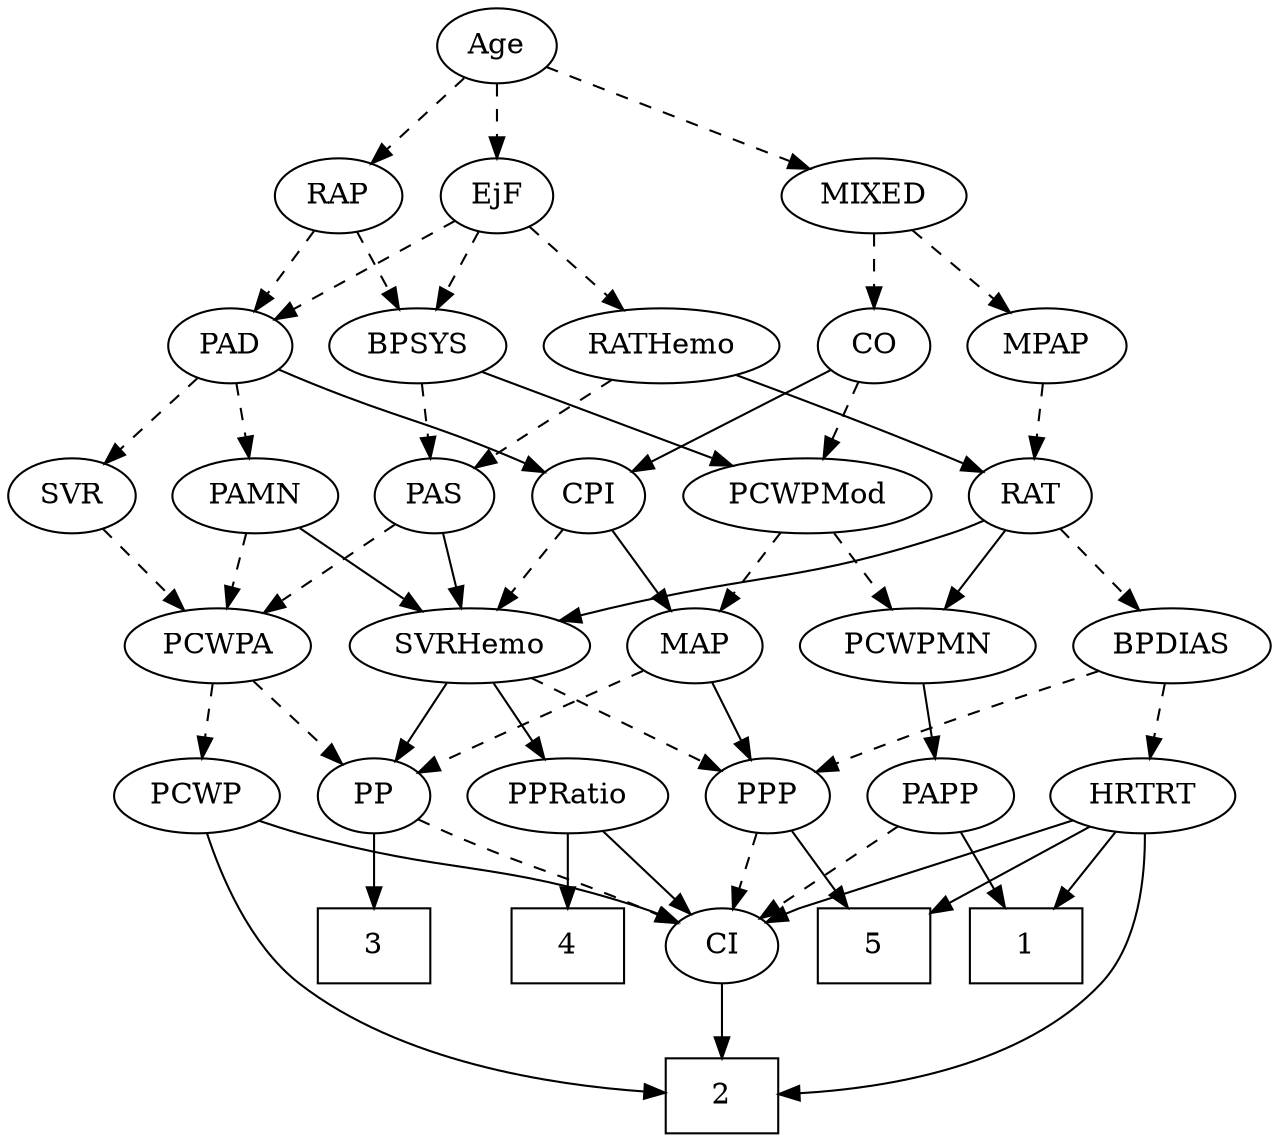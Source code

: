 strict digraph {
	graph [bb="0,0,555.19,540"];
	node [label="\N"];
	1	[height=0.5,
		pos="105.25,90",
		shape=box,
		width=0.75];
	2	[height=0.5,
		pos="249.25,18",
		shape=box,
		width=0.75];
	3	[height=0.5,
		pos="393.25,90",
		shape=box,
		width=0.75];
	4	[height=0.5,
		pos="321.25,90",
		shape=box,
		width=0.75];
	5	[height=0.5,
		pos="177.25,90",
		shape=box,
		width=0.75];
	Age	[height=0.5,
		pos="334.25,522",
		width=0.75];
	EjF	[height=0.5,
		pos="334.25,450",
		width=0.75];
	Age -> EjF	[pos="e,334.25,468.1 334.25,503.7 334.25,495.98 334.25,486.71 334.25,478.11",
		style=dashed];
	RAP	[height=0.5,
		pos="407.25,450",
		width=0.77632];
	Age -> RAP	[pos="e,392.25,465.38 349.02,506.83 359.34,496.94 373.31,483.55 384.97,472.36",
		style=dashed];
	MIXED	[height=0.5,
		pos="172.25,450",
		width=1.1193];
	Age -> MIXED	[pos="e,200.13,463.05 312.06,511.41 285.67,500.01 241.22,480.8 209.52,467.11",
		style=dashed];
	BPSYS	[height=0.5,
		pos="371.25,378",
		width=1.0471];
	EjF -> BPSYS	[pos="e,362.45,395.63 342.83,432.76 347.25,424.4 352.74,414.02 357.71,404.61",
		style=dashed];
	PAD	[height=0.5,
		pos="455.25,378",
		width=0.79437];
	EjF -> PAD	[pos="e,434.74,390.87 353.96,437.6 373.5,426.29 403.66,408.84 426,395.92",
		style=dashed];
	RATHemo	[height=0.5,
		pos="266.25,378",
		width=1.3721];
	EjF -> RATHemo	[pos="e,281.98,395.2 320.16,434.5 311.2,425.28 299.41,413.14 289.13,402.56",
		style=dashed];
	RAP -> BPSYS	[pos="e,379.8,395.63 398.9,432.76 394.6,424.4 389.25,414.02 384.42,404.61",
		style=dashed];
	RAP -> PAD	[pos="e,444.4,394.82 418.14,433.12 424.21,424.26 431.91,413.04 438.71,403.12",
		style=dashed];
	MPAP	[height=0.5,
		pos="92.246,378",
		width=0.97491];
	MIXED -> MPAP	[pos="e,109.4,394.01 154.49,433.46 143.47,423.82 129.13,411.28 117,400.66",
		style=dashed];
	CO	[height=0.5,
		pos="172.25,378",
		width=0.75];
	MIXED -> CO	[pos="e,172.25,396.1 172.25,431.7 172.25,423.98 172.25,414.71 172.25,406.11",
		style=dashed];
	RAT	[height=0.5,
		pos="98.246,306",
		width=0.75827];
	MPAP -> RAT	[pos="e,96.78,324.1 93.729,359.7 94.391,351.98 95.185,342.71 95.922,334.11",
		style=dashed];
	PAS	[height=0.5,
		pos="364.25,306",
		width=0.75];
	BPSYS -> PAS	[pos="e,365.96,324.1 369.52,359.7 368.74,351.98 367.82,342.71 366.96,334.11",
		style=dashed];
	PCWPMod	[height=0.5,
		pos="195.25,306",
		width=1.4443];
	BPSYS -> PCWPMod	[pos="e,227.94,320 342.97,365.75 314.4,354.39 269.94,336.71 237.25,323.71",
		style=solid];
	PAMN	[height=0.5,
		pos="445.25,306",
		width=1.011];
	PAD -> PAMN	[pos="e,447.71,324.28 452.83,360.05 451.72,352.35 450.39,343.03 449.16,334.36",
		style=dashed];
	CPI	[height=0.5,
		pos="292.25,306",
		width=0.75];
	PAD -> CPI	[pos="e,313.47,317.28 433.02,366.57 428.17,364.36 423.05,362.06 418.25,360 378.66,343 367.74,341.21 328.25,324 326.44,323.21 324.59,322.39 \
322.73,321.55",
		style=solid];
	SVR	[height=0.5,
		pos="527.25,306",
		width=0.77632];
	PAD -> SVR	[pos="e,512.35,321.49 470.16,362.5 480.2,352.73 493.62,339.69 504.93,328.7",
		style=dashed];
	CO -> CPI	[pos="e,272.4,318.58 192.06,365.44 211.52,354.09 241.4,336.66 263.47,323.78",
		style=solid];
	CO -> PCWPMod	[pos="e,189.57,324.28 177.81,360.05 180.4,352.18 183.54,342.62 186.44,333.79",
		style=dashed];
	PCWPA	[height=0.5,
		pos="460.25,234",
		width=1.1555];
	PAS -> PCWPA	[pos="e,439.75,249.94 381.85,292.16 395.77,282.01 415.49,267.64 431.66,255.84",
		style=dashed];
	SVRHemo	[height=0.5,
		pos="350.25,234",
		width=1.3902];
	PAS -> SVRHemo	[pos="e,353.7,252.28 360.86,288.05 359.32,280.35 357.45,271.03 355.72,262.36",
		style=solid];
	PAMN -> PCWPA	[pos="e,456.54,252.28 448.88,288.05 450.55,280.26 452.57,270.82 454.44,262.08",
		style=dashed];
	PAMN -> SVRHemo	[pos="e,371.22,250.46 425.56,290.5 412.3,280.72 394.56,267.65 379.63,256.65",
		style=solid];
	RATHemo -> PAS	[pos="e,346.48,319.69 288,361.46 302.84,350.86 322.58,336.76 338.25,325.57",
		style=dashed];
	RATHemo -> RAT	[pos="e,119.85,317.46 233.47,364.47 206.63,354.05 167.74,338.62 134.25,324 132.63,323.3 130.99,322.57 129.33,321.82",
		style=solid];
	CPI -> SVRHemo	[pos="e,336.47,251.63 304.83,289.81 312.19,280.93 321.66,269.5 330.04,259.39",
		style=dashed];
	MAP	[height=0.5,
		pos="251.25,234",
		width=0.84854];
	CPI -> MAP	[pos="e,260.7,251.15 282.74,288.76 277.72,280.19 271.45,269.49 265.83,259.9",
		style=solid];
	PCWPMN	[height=0.5,
		pos="152.25,234",
		width=1.3902];
	RAT -> PCWPMN	[pos="e,139.54,251.47 110.23,289.46 117.03,280.65 125.69,269.43 133.37,259.46",
		style=solid];
	RAT -> SVRHemo	[pos="e,312.88,246.1 119.25,294.15 124.09,291.91 129.28,289.72 134.25,288 201.9,264.58 221.94,269.92 291.25,252 295.08,251.01 299.05,249.95 \
303.03,248.85",
		style=solid];
	BPDIAS	[height=0.5,
		pos="42.246,234",
		width=1.1735];
	RAT -> BPDIAS	[pos="e,55.549,251.63 86.095,289.81 79.058,281.02 70.03,269.73 61.997,259.69",
		style=dashed];
	SVR -> PCWPA	[pos="e,475.37,250.8 513.04,290.15 504.14,280.85 492.48,268.67 482.38,258.12",
		style=dashed];
	PCWPMod -> PCWPMN	[pos="e,162.56,251.79 184.84,288.05 179.77,279.8 173.56,269.7 167.93,260.54",
		style=dashed];
	PCWPMod -> MAP	[pos="e,238.84,250.51 208.52,288.41 215.69,279.44 224.67,268.21 232.55,258.37",
		style=dashed];
	PP	[height=0.5,
		pos="389.25,162",
		width=0.75];
	PCWPA -> PP	[pos="e,403.84,177.39 444.14,217.12 434.39,207.51 421.83,195.13 411.19,184.63",
		style=dashed];
	PCWP	[height=0.5,
		pos="469.25,162",
		width=0.97491];
	PCWPA -> PCWP	[pos="e,467.05,180.1 462.47,215.7 463.46,207.98 464.65,198.71 465.76,190.11",
		style=dashed];
	PAPP	[height=0.5,
		pos="142.25,162",
		width=0.88464];
	PCWPMN -> PAPP	[pos="e,144.69,180.1 149.77,215.7 148.67,207.98 147.35,198.71 146.12,190.11",
		style=solid];
	SVRHemo -> PP	[pos="e,380.16,179.31 359.69,216.05 364.35,207.68 370.08,197.4 375.24,188.13",
		style=solid];
	PPP	[height=0.5,
		pos="219.25,162",
		width=0.75];
	SVRHemo -> PPP	[pos="e,239.6,173.88 323.42,218.67 301.67,207.05 271.07,190.69 248.66,178.72",
		style=dashed];
	PPRatio	[height=0.5,
		pos="304.25,162",
		width=1.1013];
	SVRHemo -> PPRatio	[pos="e,315.07,179.47 339.34,216.41 333.79,207.95 326.91,197.49 320.73,188.08",
		style=solid];
	BPDIAS -> PPP	[pos="e,198.06,173.36 73.898,221.94 102.67,211.69 146.16,195.7 183.25,180 185.06,179.23 186.92,178.42 188.78,177.6",
		style=dashed];
	HRTRT	[height=0.5,
		pos="53.246,162",
		width=1.1013];
	BPDIAS -> HRTRT	[pos="e,50.558,180.1 44.965,215.7 46.178,207.98 47.634,198.71 48.986,190.11",
		style=dashed];
	MAP -> PP	[pos="e,368.14,173.71 273.73,221.6 296.99,209.8 333.46,191.3 359.19,178.25",
		style=dashed];
	MAP -> PPP	[pos="e,226.78,179.47 243.66,216.41 239.88,208.13 235.21,197.92 230.98,188.66",
		style=solid];
	PP -> 3	[pos="e,392.27,108.1 390.24,143.7 390.68,135.98 391.21,126.71 391.7,118.11",
		style=solid];
	CI	[height=0.5,
		pos="249.25,90",
		width=0.75];
	PP -> CI	[pos="e,270.35,101.55 368.29,150.52 344.68,138.72 306.11,119.43 279.3,106.03",
		style=dashed];
	PPP -> 5	[pos="e,187.62,108.29 209.72,145.12 204.73,136.8 198.49,126.41 192.82,116.96",
		style=solid];
	PPP -> CI	[pos="e,242.19,107.47 226.36,144.41 229.91,136.13 234.28,125.92 238.25,116.66",
		style=dashed];
	PPRatio -> 4	[pos="e,317.05,108.28 308.36,144.05 310.25,136.26 312.55,126.82 314.67,118.08",
		style=solid];
	PPRatio -> CI	[pos="e,261.18,106.19 291.49,144.76 284.35,135.68 275.33,124.19 267.46,114.18",
		style=solid];
	PCWP -> 2	[pos="e,276.38,20.096 466.08,144.03 461.47,123.97 450.95,90.932 429.25,72 388.91,36.81 326.2,24.959 286.45,20.984",
		style=solid];
	PCWP -> CI	[pos="e,270.28,101.75 442.43,150.07 436.8,147.93 430.86,145.8 425.25,144 364.07,124.39 345.68,129.81 285.25,108 283.39,107.33 281.51,106.6 \
279.62,105.83",
		style=solid];
	CI -> 2	[pos="e,249.25,36.104 249.25,71.697 249.25,63.983 249.25,54.712 249.25,46.112",
		style=solid];
	PAPP -> 1	[pos="e,114.47,108.45 133.48,144.41 129.23,136.37 124.02,126.51 119.24,117.47",
		style=solid];
	PAPP -> CI	[pos="e,230.64,103.17 162.37,147.83 179.23,136.81 203.44,120.96 222.03,108.81",
		style=dashed];
	HRTRT -> 1	[pos="e,92.526,108.12 65.307,144.76 71.555,136.35 79.328,125.89 86.351,116.44",
		style=solid];
	HRTRT -> 2	[pos="e,222.09,18.68 51.396,143.99 50.232,124.21 51.53,91.75 69.246,72 105.47,31.622 170.72,21.348 211.91,19.099",
		style=solid];
	HRTRT -> 5	[pos="e,149.96,106.41 77.155,147.5 95.301,137.26 120.55,123 141.16,111.37",
		style=solid];
	HRTRT -> CI	[pos="e,228.13,101.53 83.414,150.16 89.316,148.09 95.467,145.95 101.25,144 150.78,127.27 164.61,127.2 213.25,108 215.08,107.28 216.95,\
106.5 218.83,105.7",
		style=solid];
}
